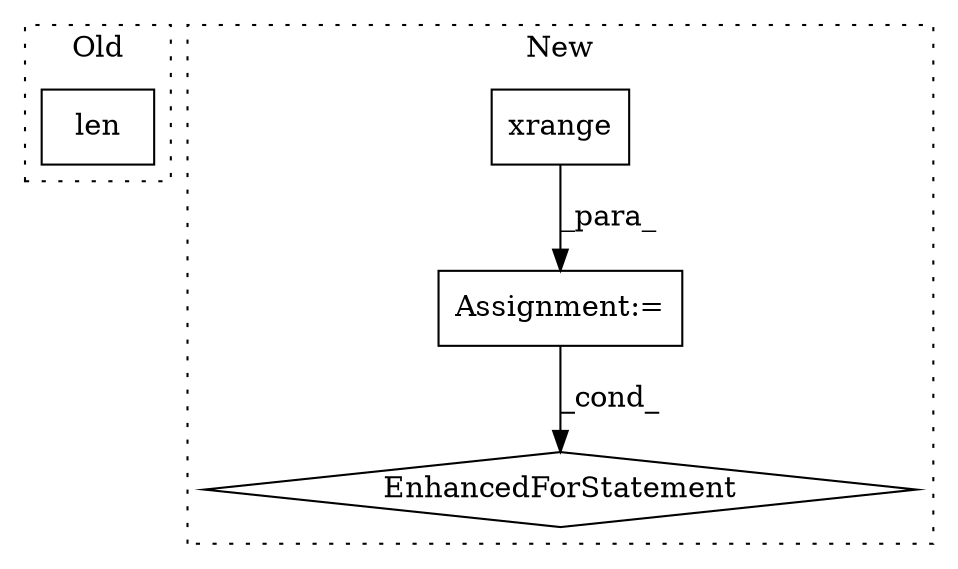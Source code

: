 digraph G {
subgraph cluster0 {
1 [label="len" a="32" s="9225,9234" l="4,1" shape="box"];
label = "Old";
style="dotted";
}
subgraph cluster1 {
2 [label="xrange" a="32" s="9450,9470" l="7,1" shape="box"];
3 [label="Assignment:=" a="7" s="9377,9471" l="65,2" shape="box"];
4 [label="EnhancedForStatement" a="70" s="9377,9471" l="65,2" shape="diamond"];
label = "New";
style="dotted";
}
2 -> 3 [label="_para_"];
3 -> 4 [label="_cond_"];
}